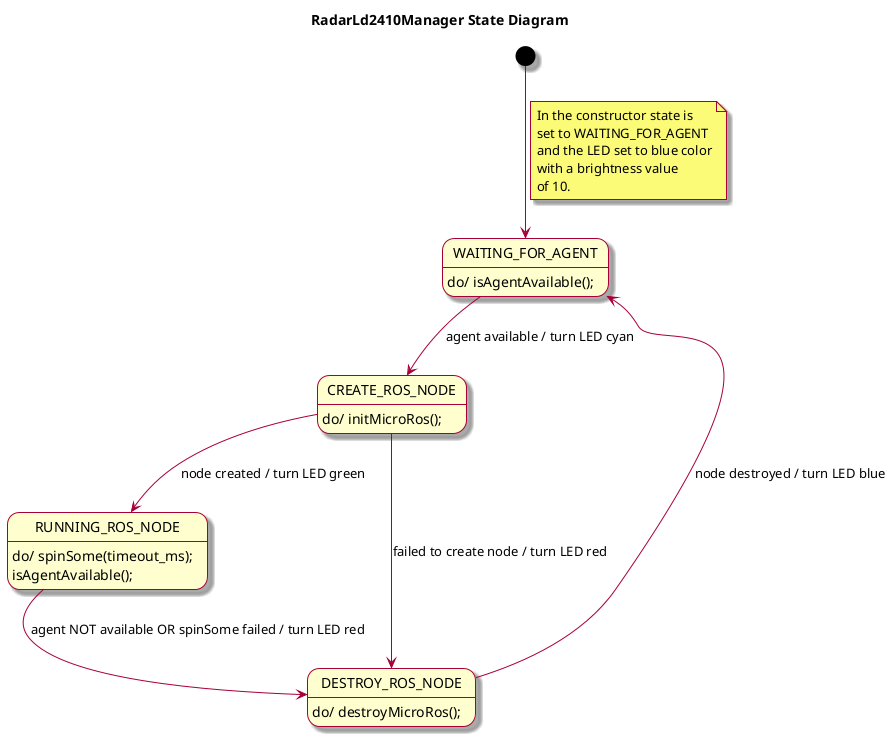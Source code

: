 @startuml

skin rose

title RadarLd2410Manager State Diagram

[*] --> WAITING_FOR_AGENT 
note on link 
  In the constructor state is 
  set to WAITING_FOR_AGENT 
  and the LED set to blue color
  with a brightness value
  of 10.
end note

state WAITING_FOR_AGENT {
  WAITING_FOR_AGENT: do/ isAgentAvailable();
}

state CREATE_ROS_NODE {
  CREATE_ROS_NODE : do/ initMicroRos();
}    

state RUNNING_ROS_NODE {
  RUNNING_ROS_NODE: do/ spinSome(timeout_ms);
  RUNNING_ROS_NODE:     isAgentAvailable();
}
state DESTROY_ROS_NODE {
  DESTROY_ROS_NODE: do/ destroyMicroRos();

}

WAITING_FOR_AGENT --> CREATE_ROS_NODE : agent available / turn LED cyan


CREATE_ROS_NODE --> RUNNING_ROS_NODE : node created / turn LED green
RUNNING_ROS_NODE --> DESTROY_ROS_NODE : agent NOT available OR spinSome failed / turn LED red
DESTROY_ROS_NODE -up-> WAITING_FOR_AGENT : node destroyed / turn LED blue
CREATE_ROS_NODE --> DESTROY_ROS_NODE : failed to create node / turn LED red

@enduml
